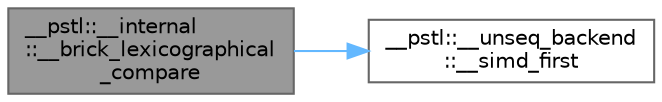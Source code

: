 digraph "__pstl::__internal::__brick_lexicographical_compare"
{
 // LATEX_PDF_SIZE
  bgcolor="transparent";
  edge [fontname=Helvetica,fontsize=10,labelfontname=Helvetica,labelfontsize=10];
  node [fontname=Helvetica,fontsize=10,shape=box,height=0.2,width=0.4];
  rankdir="LR";
  Node1 [id="Node000001",label="__pstl::__internal\l::__brick_lexicographical\l_compare",height=0.2,width=0.4,color="gray40", fillcolor="grey60", style="filled", fontcolor="black",tooltip=" "];
  Node1 -> Node2 [id="edge2_Node000001_Node000002",color="steelblue1",style="solid",tooltip=" "];
  Node2 [id="Node000002",label="__pstl::__unseq_backend\l::__simd_first",height=0.2,width=0.4,color="grey40", fillcolor="white", style="filled",URL="$namespace____pstl_1_1____unseq__backend.html#a023c091ae2ba21d6c93ac71573523349",tooltip=" "];
}
